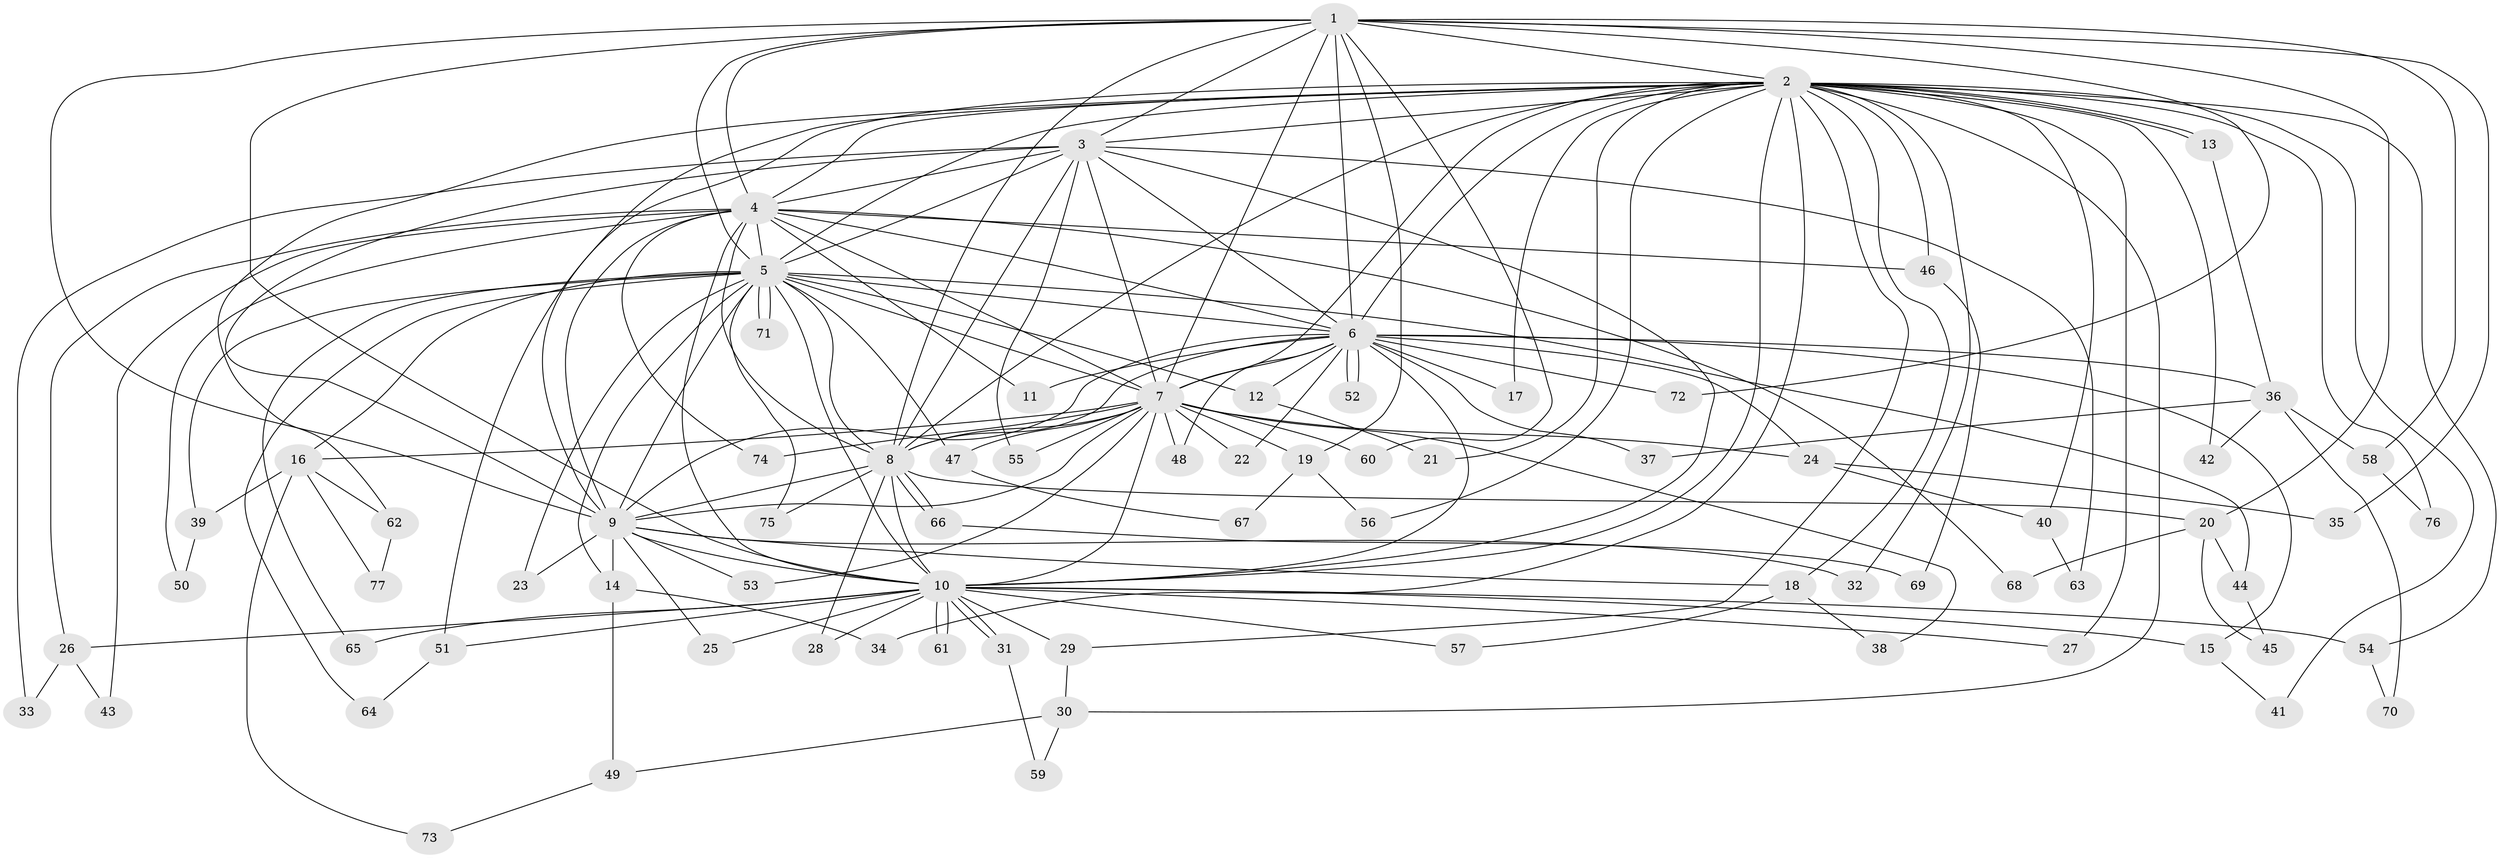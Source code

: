 // Generated by graph-tools (version 1.1) at 2025/01/03/09/25 03:01:35]
// undirected, 77 vertices, 179 edges
graph export_dot {
graph [start="1"]
  node [color=gray90,style=filled];
  1;
  2;
  3;
  4;
  5;
  6;
  7;
  8;
  9;
  10;
  11;
  12;
  13;
  14;
  15;
  16;
  17;
  18;
  19;
  20;
  21;
  22;
  23;
  24;
  25;
  26;
  27;
  28;
  29;
  30;
  31;
  32;
  33;
  34;
  35;
  36;
  37;
  38;
  39;
  40;
  41;
  42;
  43;
  44;
  45;
  46;
  47;
  48;
  49;
  50;
  51;
  52;
  53;
  54;
  55;
  56;
  57;
  58;
  59;
  60;
  61;
  62;
  63;
  64;
  65;
  66;
  67;
  68;
  69;
  70;
  71;
  72;
  73;
  74;
  75;
  76;
  77;
  1 -- 2;
  1 -- 3;
  1 -- 4;
  1 -- 5;
  1 -- 6;
  1 -- 7;
  1 -- 8;
  1 -- 9;
  1 -- 10;
  1 -- 19;
  1 -- 20;
  1 -- 35;
  1 -- 58;
  1 -- 60;
  1 -- 72;
  2 -- 3;
  2 -- 4;
  2 -- 5;
  2 -- 6;
  2 -- 7;
  2 -- 8;
  2 -- 9;
  2 -- 10;
  2 -- 13;
  2 -- 13;
  2 -- 17;
  2 -- 18;
  2 -- 21;
  2 -- 27;
  2 -- 29;
  2 -- 30;
  2 -- 32;
  2 -- 34;
  2 -- 40;
  2 -- 41;
  2 -- 42;
  2 -- 46;
  2 -- 51;
  2 -- 54;
  2 -- 56;
  2 -- 62;
  2 -- 76;
  3 -- 4;
  3 -- 5;
  3 -- 6;
  3 -- 7;
  3 -- 8;
  3 -- 9;
  3 -- 10;
  3 -- 33;
  3 -- 55;
  3 -- 63;
  4 -- 5;
  4 -- 6;
  4 -- 7;
  4 -- 8;
  4 -- 9;
  4 -- 10;
  4 -- 11;
  4 -- 26;
  4 -- 43;
  4 -- 46;
  4 -- 50;
  4 -- 68;
  4 -- 74;
  5 -- 6;
  5 -- 7;
  5 -- 8;
  5 -- 9;
  5 -- 10;
  5 -- 12;
  5 -- 14;
  5 -- 16;
  5 -- 23;
  5 -- 39;
  5 -- 44;
  5 -- 47;
  5 -- 64;
  5 -- 65;
  5 -- 71;
  5 -- 71;
  5 -- 75;
  6 -- 7;
  6 -- 8;
  6 -- 9;
  6 -- 10;
  6 -- 11;
  6 -- 12;
  6 -- 15;
  6 -- 17;
  6 -- 22;
  6 -- 24;
  6 -- 36;
  6 -- 37;
  6 -- 48;
  6 -- 52;
  6 -- 52;
  6 -- 72;
  7 -- 8;
  7 -- 9;
  7 -- 10;
  7 -- 16;
  7 -- 19;
  7 -- 22;
  7 -- 24;
  7 -- 38;
  7 -- 47;
  7 -- 48;
  7 -- 53;
  7 -- 55;
  7 -- 60;
  7 -- 74;
  8 -- 9;
  8 -- 10;
  8 -- 20;
  8 -- 28;
  8 -- 66;
  8 -- 66;
  8 -- 75;
  9 -- 10;
  9 -- 14;
  9 -- 18;
  9 -- 23;
  9 -- 25;
  9 -- 32;
  9 -- 53;
  10 -- 15;
  10 -- 25;
  10 -- 26;
  10 -- 27;
  10 -- 28;
  10 -- 29;
  10 -- 31;
  10 -- 31;
  10 -- 51;
  10 -- 54;
  10 -- 57;
  10 -- 61;
  10 -- 61;
  10 -- 65;
  12 -- 21;
  13 -- 36;
  14 -- 34;
  14 -- 49;
  15 -- 41;
  16 -- 39;
  16 -- 62;
  16 -- 73;
  16 -- 77;
  18 -- 38;
  18 -- 57;
  19 -- 56;
  19 -- 67;
  20 -- 44;
  20 -- 45;
  20 -- 68;
  24 -- 35;
  24 -- 40;
  26 -- 33;
  26 -- 43;
  29 -- 30;
  30 -- 49;
  30 -- 59;
  31 -- 59;
  36 -- 37;
  36 -- 42;
  36 -- 58;
  36 -- 70;
  39 -- 50;
  40 -- 63;
  44 -- 45;
  46 -- 69;
  47 -- 67;
  49 -- 73;
  51 -- 64;
  54 -- 70;
  58 -- 76;
  62 -- 77;
  66 -- 69;
}
